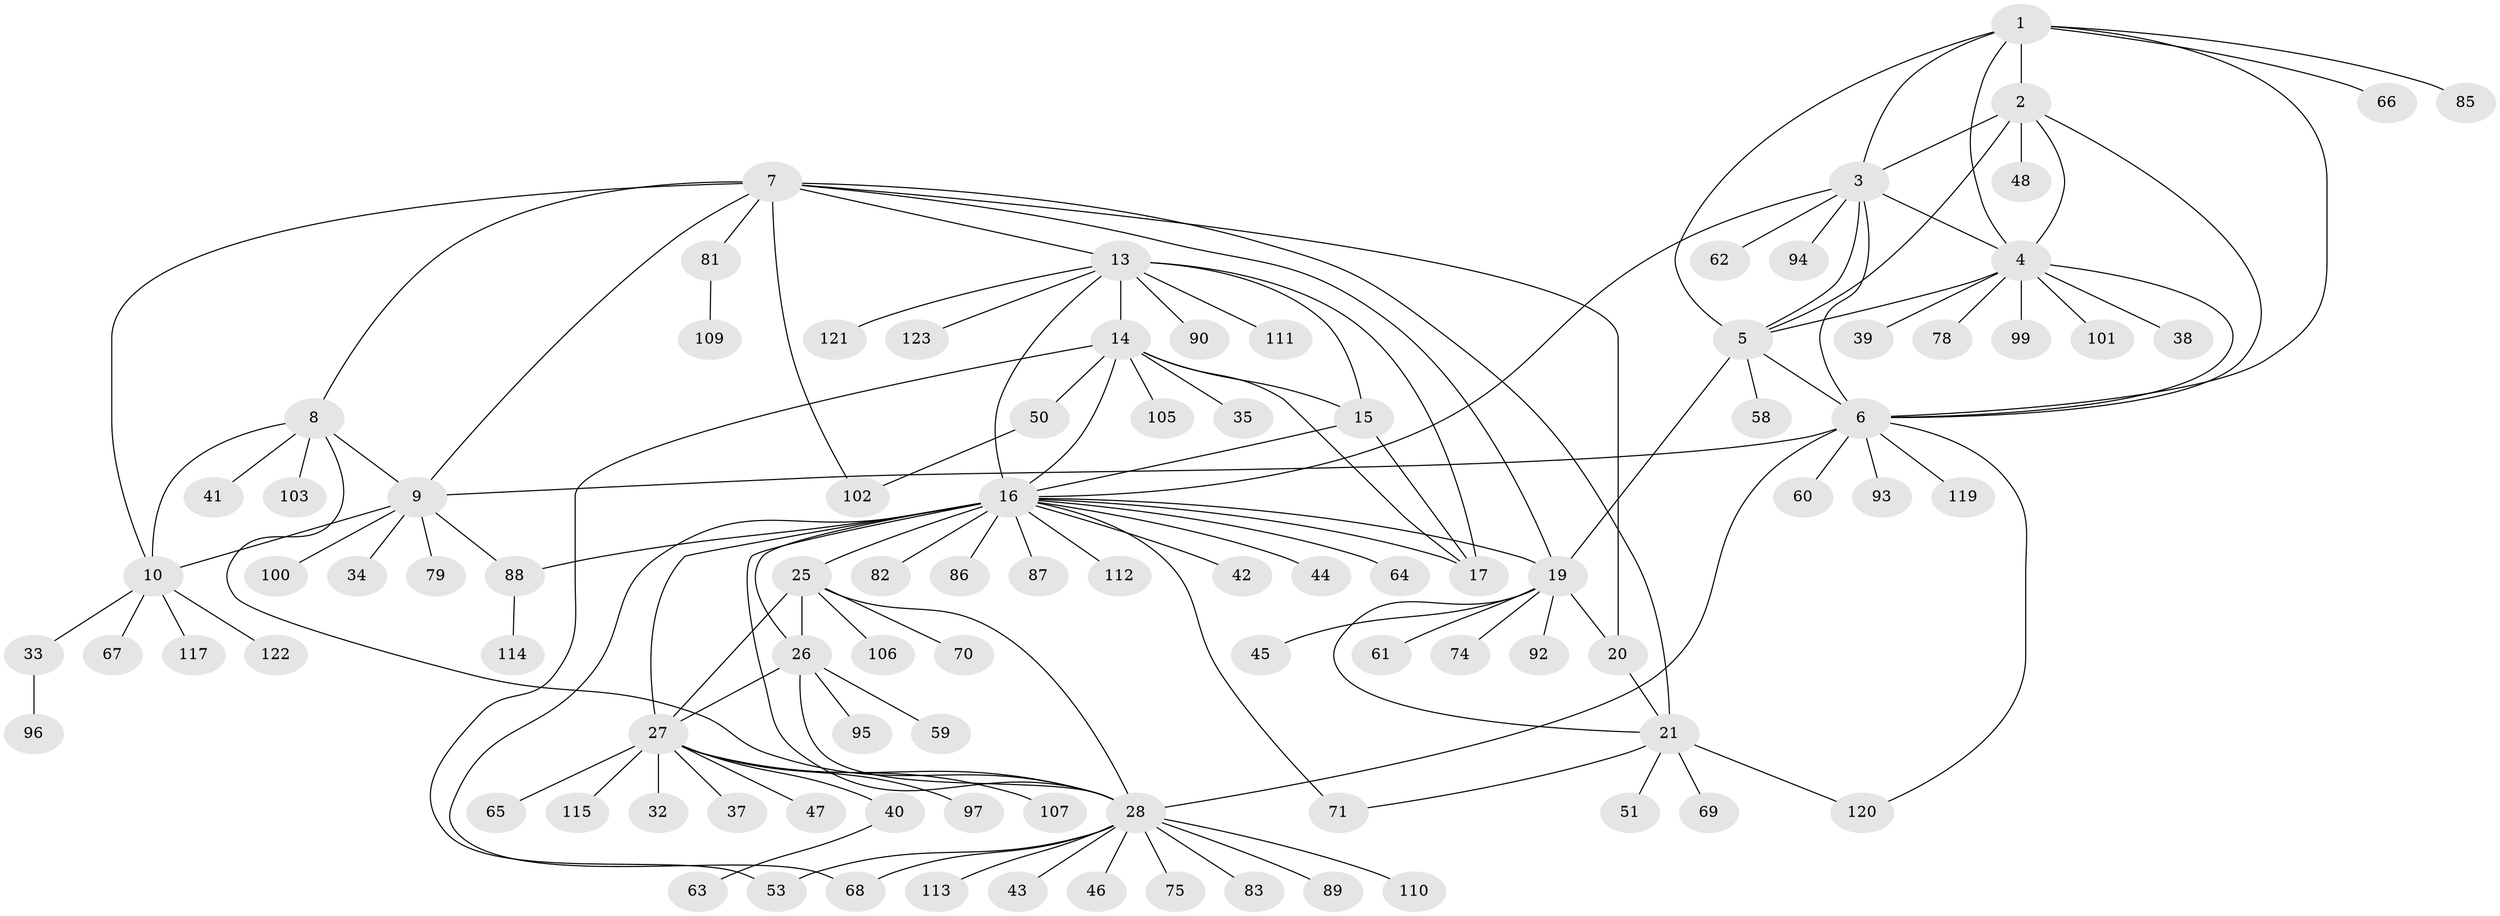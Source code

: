 // Generated by graph-tools (version 1.1) at 2025/24/03/03/25 07:24:09]
// undirected, 95 vertices, 133 edges
graph export_dot {
graph [start="1"]
  node [color=gray90,style=filled];
  1 [super="+55"];
  2 [super="+73"];
  3;
  4 [super="+54"];
  5;
  6 [super="+52"];
  7 [super="+22"];
  8 [super="+31"];
  9 [super="+11"];
  10 [super="+12"];
  13 [super="+18"];
  14 [super="+57"];
  15;
  16 [super="+30"];
  17;
  19 [super="+24"];
  20 [super="+23"];
  21 [super="+49"];
  25 [super="+36"];
  26 [super="+116"];
  27 [super="+29"];
  28 [super="+108"];
  32;
  33;
  34 [super="+80"];
  35;
  37;
  38;
  39 [super="+84"];
  40;
  41 [super="+76"];
  42 [super="+72"];
  43;
  44;
  45;
  46;
  47;
  48;
  50;
  51;
  53 [super="+56"];
  58;
  59;
  60;
  61;
  62;
  63;
  64;
  65;
  66;
  67;
  68;
  69 [super="+77"];
  70;
  71;
  74;
  75;
  78;
  79;
  81;
  82 [super="+104"];
  83;
  85;
  86 [super="+98"];
  87;
  88 [super="+91"];
  89;
  90;
  92;
  93;
  94;
  95;
  96;
  97;
  99;
  100;
  101;
  102;
  103;
  105;
  106;
  107;
  109;
  110;
  111;
  112 [super="+118"];
  113;
  114;
  115;
  117;
  119;
  120;
  121;
  122;
  123;
  1 -- 2;
  1 -- 3;
  1 -- 4;
  1 -- 5;
  1 -- 6;
  1 -- 66;
  1 -- 85;
  2 -- 3;
  2 -- 4;
  2 -- 5;
  2 -- 6;
  2 -- 48;
  3 -- 4;
  3 -- 5;
  3 -- 6;
  3 -- 16;
  3 -- 62;
  3 -- 94;
  4 -- 5;
  4 -- 6;
  4 -- 38;
  4 -- 39;
  4 -- 99;
  4 -- 101;
  4 -- 78;
  5 -- 6;
  5 -- 58;
  5 -- 19;
  6 -- 9 [weight=2];
  6 -- 28;
  6 -- 60;
  6 -- 93;
  6 -- 120;
  6 -- 119;
  7 -- 8;
  7 -- 9 [weight=2];
  7 -- 10 [weight=2];
  7 -- 102;
  7 -- 81;
  7 -- 19 [weight=2];
  7 -- 20 [weight=2];
  7 -- 21;
  7 -- 13;
  8 -- 9 [weight=2];
  8 -- 10 [weight=2];
  8 -- 28;
  8 -- 41;
  8 -- 103;
  9 -- 10 [weight=4];
  9 -- 79;
  9 -- 88;
  9 -- 100;
  9 -- 34;
  10 -- 122;
  10 -- 33;
  10 -- 67;
  10 -- 117;
  13 -- 14 [weight=2];
  13 -- 15 [weight=2];
  13 -- 16 [weight=2];
  13 -- 17 [weight=2];
  13 -- 90;
  13 -- 111;
  13 -- 121;
  13 -- 123;
  14 -- 15;
  14 -- 16;
  14 -- 17;
  14 -- 35;
  14 -- 50;
  14 -- 53;
  14 -- 105;
  15 -- 16;
  15 -- 17;
  16 -- 17;
  16 -- 19 [weight=2];
  16 -- 64;
  16 -- 68;
  16 -- 71;
  16 -- 82;
  16 -- 88;
  16 -- 112;
  16 -- 42;
  16 -- 44;
  16 -- 86;
  16 -- 87;
  16 -- 25;
  16 -- 26 [weight=2];
  16 -- 27 [weight=2];
  16 -- 28;
  19 -- 20 [weight=4];
  19 -- 21 [weight=2];
  19 -- 45;
  19 -- 61;
  19 -- 74;
  19 -- 92;
  20 -- 21 [weight=2];
  21 -- 51;
  21 -- 69;
  21 -- 71;
  21 -- 120;
  25 -- 26;
  25 -- 27 [weight=2];
  25 -- 28;
  25 -- 106;
  25 -- 70;
  26 -- 27 [weight=2];
  26 -- 28;
  26 -- 59;
  26 -- 95;
  27 -- 28 [weight=2];
  27 -- 32;
  27 -- 40;
  27 -- 107;
  27 -- 115;
  27 -- 65;
  27 -- 97;
  27 -- 37;
  27 -- 47;
  28 -- 43;
  28 -- 46;
  28 -- 53;
  28 -- 68;
  28 -- 75;
  28 -- 83;
  28 -- 89;
  28 -- 110;
  28 -- 113;
  33 -- 96;
  40 -- 63;
  50 -- 102;
  81 -- 109;
  88 -- 114;
}
